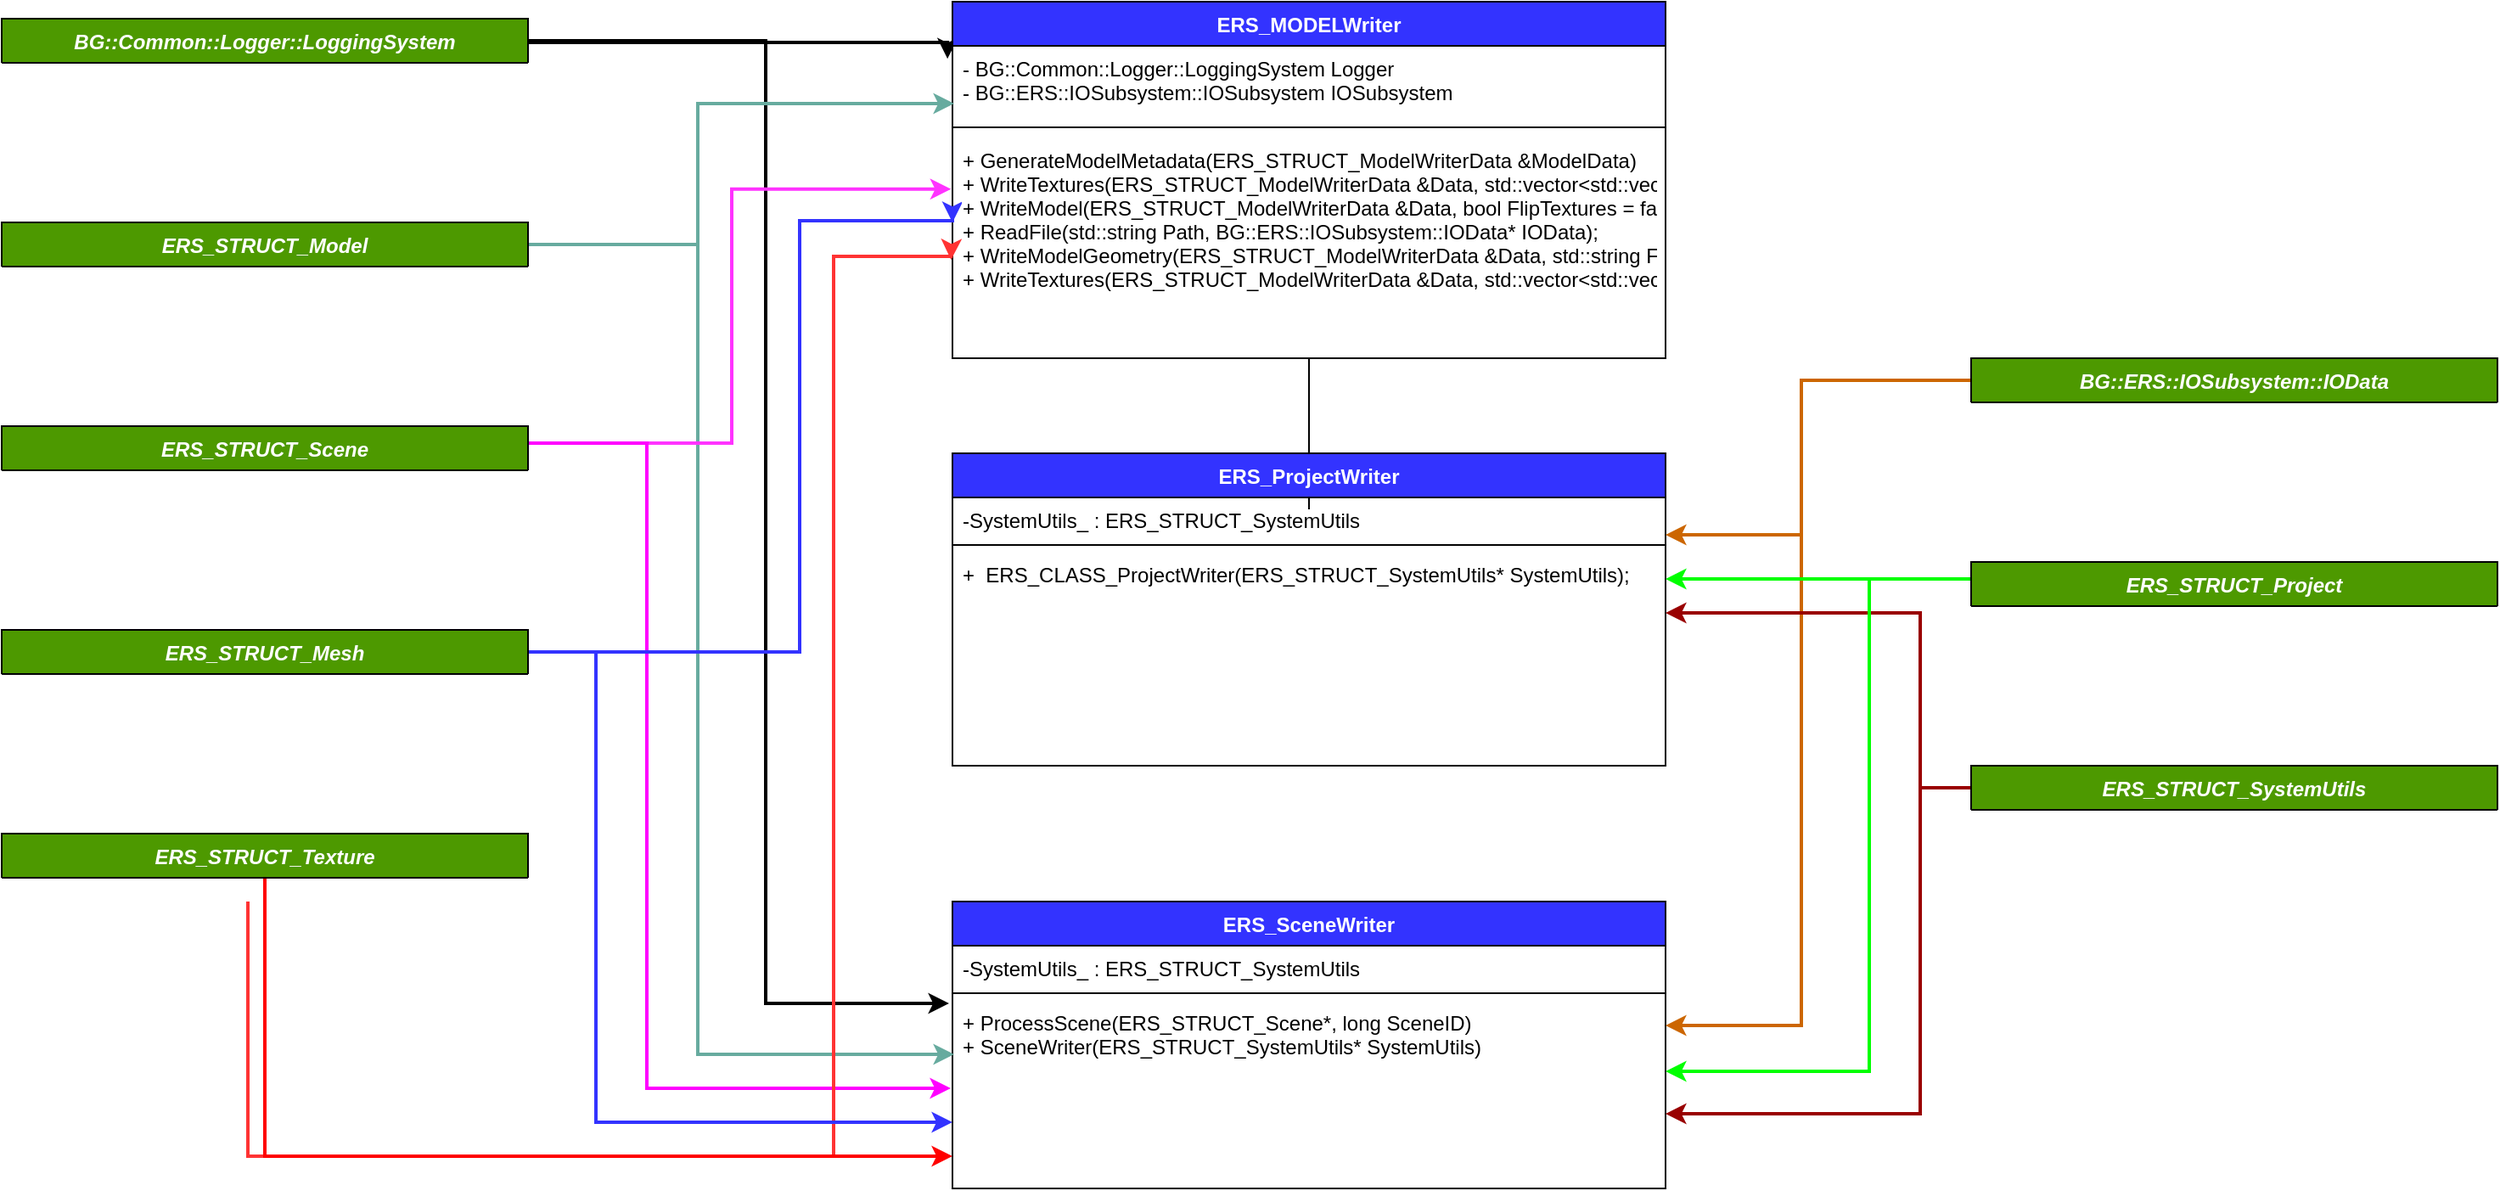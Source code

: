 <mxfile version="21.1.2" type="device">
  <diagram name="Page-1" id="taZV9tvtJvrhdrRDV3Sb">
    <mxGraphModel dx="3597" dy="1599" grid="1" gridSize="10" guides="1" tooltips="1" connect="1" arrows="1" fold="1" page="1" pageScale="1" pageWidth="850" pageHeight="1100" math="0" shadow="0">
      <root>
        <mxCell id="0" />
        <mxCell id="1" parent="0" />
        <mxCell id="zg09Nzef80ySRzNZ7IzD-41" style="edgeStyle=orthogonalEdgeStyle;rounded=0;orthogonalLoop=1;jettySize=auto;html=1;exitX=1;exitY=0.5;exitDx=0;exitDy=0;entryX=-0.007;entryY=0.16;entryDx=0;entryDy=0;entryPerimeter=0;strokeWidth=2;" parent="1" source="zg09Nzef80ySRzNZ7IzD-6" target="zg09Nzef80ySRzNZ7IzD-12" edge="1">
          <mxGeometry relative="1" as="geometry">
            <mxPoint x="-1920" y="-1027" as="targetPoint" />
            <Array as="points">
              <mxPoint x="-2160" y="-1026" />
            </Array>
          </mxGeometry>
        </mxCell>
        <mxCell id="zg09Nzef80ySRzNZ7IzD-59" style="edgeStyle=orthogonalEdgeStyle;rounded=0;orthogonalLoop=1;jettySize=auto;html=1;strokeWidth=2;" parent="1" source="zg09Nzef80ySRzNZ7IzD-6" edge="1">
          <mxGeometry relative="1" as="geometry">
            <Array as="points">
              <mxPoint x="-2020" y="-1027" />
              <mxPoint x="-2020" y="-460" />
            </Array>
            <mxPoint x="-1912" y="-460" as="targetPoint" />
          </mxGeometry>
        </mxCell>
        <mxCell id="zg09Nzef80ySRzNZ7IzD-6" value="BG::Common::Logger::LoggingSystem" style="swimlane;fontStyle=3;align=center;verticalAlign=top;childLayout=stackLayout;horizontal=1;startSize=26;horizontalStack=0;resizeParent=1;resizeLast=0;collapsible=1;marginBottom=0;rounded=0;shadow=0;strokeWidth=1;fillColor=#4D9900;fontColor=#ffffff;" parent="1" vertex="1" collapsed="1">
          <mxGeometry x="-2470" y="-1040" width="310" height="26" as="geometry">
            <mxRectangle x="280" y="10" width="310" height="40" as="alternateBounds" />
          </mxGeometry>
        </mxCell>
        <mxCell id="zg09Nzef80ySRzNZ7IzD-7" value="" style="line;html=1;strokeWidth=1;align=left;verticalAlign=middle;spacingTop=-1;spacingLeft=3;spacingRight=3;rotatable=0;labelPosition=right;points=[];portConstraint=eastwest;" parent="zg09Nzef80ySRzNZ7IzD-6" vertex="1">
          <mxGeometry y="26" width="310" height="8" as="geometry" />
        </mxCell>
        <mxCell id="kRgW9JgYMrjY-OFwEYzb-2" style="edgeStyle=orthogonalEdgeStyle;rounded=0;orthogonalLoop=1;jettySize=auto;html=1;exitX=0.5;exitY=1;exitDx=0;exitDy=0;" edge="1" parent="1" source="zg09Nzef80ySRzNZ7IzD-12">
          <mxGeometry relative="1" as="geometry">
            <mxPoint x="-1700" y="-740" as="targetPoint" />
          </mxGeometry>
        </mxCell>
        <mxCell id="zg09Nzef80ySRzNZ7IzD-12" value="ERS_MODELWriter" style="swimlane;fontStyle=1;align=center;verticalAlign=top;childLayout=stackLayout;horizontal=1;startSize=26;horizontalStack=0;resizeParent=1;resizeLast=0;collapsible=1;marginBottom=0;rounded=0;shadow=0;strokeWidth=1;fillColor=#3333FF;fontColor=#ffffff;" parent="1" vertex="1">
          <mxGeometry x="-1910" y="-1050" width="420" height="210" as="geometry">
            <mxRectangle x="-1910" y="-1053" width="245" height="26" as="alternateBounds" />
          </mxGeometry>
        </mxCell>
        <mxCell id="zg09Nzef80ySRzNZ7IzD-13" value="- BG::Common::Logger::LoggingSystem Logger &#xa;- BG::ERS::IOSubsystem::IOSubsystem IOSubsystem" style="text;align=left;verticalAlign=top;spacingLeft=4;spacingRight=4;overflow=hidden;rotatable=0;points=[[0,0.5],[1,0.5]];portConstraint=eastwest;labelBackgroundColor=default;" parent="zg09Nzef80ySRzNZ7IzD-12" vertex="1">
          <mxGeometry y="26" width="420" height="44" as="geometry" />
        </mxCell>
        <mxCell id="zg09Nzef80ySRzNZ7IzD-14" value="" style="line;html=1;strokeWidth=1;align=left;verticalAlign=middle;spacingTop=-1;spacingLeft=3;spacingRight=3;rotatable=0;labelPosition=right;points=[];portConstraint=eastwest;" parent="zg09Nzef80ySRzNZ7IzD-12" vertex="1">
          <mxGeometry y="70" width="420" height="8" as="geometry" />
        </mxCell>
        <mxCell id="zg09Nzef80ySRzNZ7IzD-16" value="ERS_ProjectWriter" style="swimlane;fontStyle=1;align=center;verticalAlign=top;childLayout=stackLayout;horizontal=1;startSize=26;horizontalStack=0;resizeParent=1;resizeLast=0;collapsible=1;marginBottom=0;rounded=0;shadow=0;strokeWidth=1;fillColor=#3333FF;fontColor=#ffffff;" parent="1" vertex="1">
          <mxGeometry x="-1910" y="-784" width="420" height="184" as="geometry">
            <mxRectangle x="-1910" y="-774" width="245" height="26" as="alternateBounds" />
          </mxGeometry>
        </mxCell>
        <mxCell id="zg09Nzef80ySRzNZ7IzD-17" value="-SystemUtils_ : ERS_STRUCT_SystemUtils " style="text;align=left;verticalAlign=top;spacingLeft=4;spacingRight=4;overflow=hidden;rotatable=0;points=[[0,0.5],[1,0.5]];portConstraint=eastwest;labelBackgroundColor=default;" parent="zg09Nzef80ySRzNZ7IzD-16" vertex="1">
          <mxGeometry y="26" width="420" height="24" as="geometry" />
        </mxCell>
        <mxCell id="zg09Nzef80ySRzNZ7IzD-18" value="" style="line;html=1;strokeWidth=1;align=left;verticalAlign=middle;spacingTop=-1;spacingLeft=3;spacingRight=3;rotatable=0;labelPosition=right;points=[];portConstraint=eastwest;" parent="zg09Nzef80ySRzNZ7IzD-16" vertex="1">
          <mxGeometry y="50" width="420" height="8" as="geometry" />
        </mxCell>
        <mxCell id="zg09Nzef80ySRzNZ7IzD-19" value="+     ERS_CLASS_ProjectWriter(ERS_STRUCT_SystemUtils* SystemUtils);&#xa;" style="text;align=left;verticalAlign=top;spacingLeft=4;spacingRight=4;overflow=hidden;rotatable=0;points=[[0,0.5],[1,0.5]];portConstraint=eastwest;labelBackgroundColor=default;" parent="zg09Nzef80ySRzNZ7IzD-16" vertex="1">
          <mxGeometry y="58" width="420" height="32" as="geometry" />
        </mxCell>
        <mxCell id="zg09Nzef80ySRzNZ7IzD-20" value="ERS_SceneWriter" style="swimlane;fontStyle=1;align=center;verticalAlign=top;childLayout=stackLayout;horizontal=1;startSize=26;horizontalStack=0;resizeParent=1;resizeLast=0;collapsible=1;marginBottom=0;rounded=0;shadow=0;strokeWidth=1;fillColor=#3333FF;fontColor=#ffffff;" parent="1" vertex="1">
          <mxGeometry x="-1910" y="-520" width="420" height="169" as="geometry">
            <mxRectangle x="-1910" y="-520" width="245" height="26" as="alternateBounds" />
          </mxGeometry>
        </mxCell>
        <mxCell id="zg09Nzef80ySRzNZ7IzD-21" value="-SystemUtils_ : ERS_STRUCT_SystemUtils " style="text;align=left;verticalAlign=top;spacingLeft=4;spacingRight=4;overflow=hidden;rotatable=0;points=[[0,0.5],[1,0.5]];portConstraint=eastwest;labelBackgroundColor=default;" parent="zg09Nzef80ySRzNZ7IzD-20" vertex="1">
          <mxGeometry y="26" width="420" height="24" as="geometry" />
        </mxCell>
        <mxCell id="zg09Nzef80ySRzNZ7IzD-22" value="" style="line;html=1;strokeWidth=1;align=left;verticalAlign=middle;spacingTop=-1;spacingLeft=3;spacingRight=3;rotatable=0;labelPosition=right;points=[];portConstraint=eastwest;" parent="zg09Nzef80ySRzNZ7IzD-20" vertex="1">
          <mxGeometry y="50" width="420" height="8" as="geometry" />
        </mxCell>
        <mxCell id="zg09Nzef80ySRzNZ7IzD-23" value="+ ProcessScene(ERS_STRUCT_Scene*, long SceneID)&#xa;+ SceneWriter(ERS_STRUCT_SystemUtils* SystemUtils)&#xa;&#xa;" style="text;align=left;verticalAlign=top;spacingLeft=4;spacingRight=4;overflow=hidden;rotatable=0;points=[[0,0.5],[1,0.5]];portConstraint=eastwest;labelBackgroundColor=default;" parent="zg09Nzef80ySRzNZ7IzD-20" vertex="1">
          <mxGeometry y="58" width="420" height="102" as="geometry" />
        </mxCell>
        <mxCell id="zg09Nzef80ySRzNZ7IzD-49" style="edgeStyle=orthogonalEdgeStyle;rounded=0;orthogonalLoop=1;jettySize=auto;html=1;strokeColor=#CC6600;strokeWidth=2;" parent="1" source="zg09Nzef80ySRzNZ7IzD-24" edge="1">
          <mxGeometry relative="1" as="geometry">
            <Array as="points">
              <mxPoint x="-1410" y="-827" />
              <mxPoint x="-1410" y="-736" />
            </Array>
            <mxPoint x="-1490" y="-736" as="targetPoint" />
          </mxGeometry>
        </mxCell>
        <mxCell id="CWAgNAgO267354R9wS38-5" style="edgeStyle=orthogonalEdgeStyle;rounded=0;orthogonalLoop=1;jettySize=auto;html=1;entryX=1;entryY=0.147;entryDx=0;entryDy=0;entryPerimeter=0;strokeColor=#CC6600;strokeWidth=2;" parent="1" source="zg09Nzef80ySRzNZ7IzD-24" target="zg09Nzef80ySRzNZ7IzD-23" edge="1">
          <mxGeometry relative="1" as="geometry">
            <Array as="points">
              <mxPoint x="-1410" y="-827" />
              <mxPoint x="-1410" y="-447" />
            </Array>
          </mxGeometry>
        </mxCell>
        <mxCell id="zg09Nzef80ySRzNZ7IzD-24" value="BG::ERS::IOSubsystem::IOData" style="swimlane;fontStyle=3;align=center;verticalAlign=top;childLayout=stackLayout;horizontal=1;startSize=26;horizontalStack=0;resizeParent=1;resizeLast=0;collapsible=1;marginBottom=0;rounded=0;shadow=0;strokeWidth=1;fillColor=#4D9900;fontColor=#ffffff;" parent="1" vertex="1" collapsed="1">
          <mxGeometry x="-1310" y="-840" width="310" height="26" as="geometry">
            <mxRectangle x="280" y="10" width="310" height="40" as="alternateBounds" />
          </mxGeometry>
        </mxCell>
        <mxCell id="zg09Nzef80ySRzNZ7IzD-25" value="" style="line;html=1;strokeWidth=1;align=left;verticalAlign=middle;spacingTop=-1;spacingLeft=3;spacingRight=3;rotatable=0;labelPosition=right;points=[];portConstraint=eastwest;" parent="zg09Nzef80ySRzNZ7IzD-24" vertex="1">
          <mxGeometry y="26" width="310" height="8" as="geometry" />
        </mxCell>
        <mxCell id="zg09Nzef80ySRzNZ7IzD-55" style="edgeStyle=orthogonalEdgeStyle;rounded=0;orthogonalLoop=1;jettySize=auto;html=1;entryX=1;entryY=0.657;entryDx=0;entryDy=0;entryPerimeter=0;strokeColor=#990000;strokeWidth=2;" parent="1" source="zg09Nzef80ySRzNZ7IzD-26" target="zg09Nzef80ySRzNZ7IzD-23" edge="1">
          <mxGeometry relative="1" as="geometry">
            <Array as="points">
              <mxPoint x="-1340" y="-587" />
              <mxPoint x="-1340" y="-395" />
            </Array>
          </mxGeometry>
        </mxCell>
        <mxCell id="CWAgNAgO267354R9wS38-8" style="edgeStyle=orthogonalEdgeStyle;rounded=0;orthogonalLoop=1;jettySize=auto;html=1;strokeColor=#990000;strokeWidth=2;" parent="1" source="zg09Nzef80ySRzNZ7IzD-26" edge="1">
          <mxGeometry relative="1" as="geometry">
            <Array as="points">
              <mxPoint x="-1340" y="-587" />
              <mxPoint x="-1340" y="-690" />
              <mxPoint x="-1487" y="-690" />
            </Array>
            <mxPoint x="-1490" y="-690" as="targetPoint" />
          </mxGeometry>
        </mxCell>
        <mxCell id="zg09Nzef80ySRzNZ7IzD-26" value="ERS_STRUCT_SystemUtils" style="swimlane;fontStyle=3;align=center;verticalAlign=top;childLayout=stackLayout;horizontal=1;startSize=26;horizontalStack=0;resizeParent=1;resizeLast=0;collapsible=1;marginBottom=0;rounded=0;shadow=0;strokeWidth=1;fillColor=#4D9900;fontColor=#ffffff;" parent="1" vertex="1" collapsed="1">
          <mxGeometry x="-1310" y="-600" width="310" height="26" as="geometry">
            <mxRectangle x="-1310" y="-600" width="310" height="40" as="alternateBounds" />
          </mxGeometry>
        </mxCell>
        <mxCell id="zg09Nzef80ySRzNZ7IzD-27" value="" style="line;html=1;strokeWidth=1;align=left;verticalAlign=middle;spacingTop=-1;spacingLeft=3;spacingRight=3;rotatable=0;labelPosition=right;points=[];portConstraint=eastwest;" parent="zg09Nzef80ySRzNZ7IzD-26" vertex="1">
          <mxGeometry y="26" width="310" height="8" as="geometry" />
        </mxCell>
        <mxCell id="CWAgNAgO267354R9wS38-6" style="edgeStyle=orthogonalEdgeStyle;rounded=0;orthogonalLoop=1;jettySize=auto;html=1;entryX=1;entryY=0.5;entryDx=0;entryDy=0;strokeColor=#00FF00;strokeWidth=2;" parent="1" source="zg09Nzef80ySRzNZ7IzD-28" target="zg09Nzef80ySRzNZ7IzD-19" edge="1">
          <mxGeometry relative="1" as="geometry">
            <Array as="points">
              <mxPoint x="-1490" y="-710" />
            </Array>
          </mxGeometry>
        </mxCell>
        <mxCell id="CWAgNAgO267354R9wS38-7" style="edgeStyle=orthogonalEdgeStyle;rounded=0;orthogonalLoop=1;jettySize=auto;html=1;entryX=1;entryY=0.402;entryDx=0;entryDy=0;entryPerimeter=0;strokeColor=#00FF00;strokeWidth=2;" parent="1" source="zg09Nzef80ySRzNZ7IzD-28" target="zg09Nzef80ySRzNZ7IzD-23" edge="1">
          <mxGeometry relative="1" as="geometry">
            <mxPoint x="-1470" y="-410" as="targetPoint" />
            <Array as="points">
              <mxPoint x="-1370" y="-710" />
              <mxPoint x="-1370" y="-420" />
            </Array>
          </mxGeometry>
        </mxCell>
        <mxCell id="zg09Nzef80ySRzNZ7IzD-28" value="ERS_STRUCT_Project" style="swimlane;fontStyle=3;align=center;verticalAlign=top;childLayout=stackLayout;horizontal=1;startSize=26;horizontalStack=0;resizeParent=1;resizeLast=0;collapsible=1;marginBottom=0;rounded=0;shadow=0;strokeWidth=1;fillColor=#4D9900;fontColor=#ffffff;" parent="1" vertex="1" collapsed="1">
          <mxGeometry x="-1310" y="-720" width="310" height="26" as="geometry">
            <mxRectangle x="280" y="10" width="310" height="40" as="alternateBounds" />
          </mxGeometry>
        </mxCell>
        <mxCell id="zg09Nzef80ySRzNZ7IzD-29" value="" style="line;html=1;strokeWidth=1;align=left;verticalAlign=middle;spacingTop=-1;spacingLeft=3;spacingRight=3;rotatable=0;labelPosition=right;points=[];portConstraint=eastwest;" parent="zg09Nzef80ySRzNZ7IzD-28" vertex="1">
          <mxGeometry y="26" width="310" height="8" as="geometry" />
        </mxCell>
        <mxCell id="zg09Nzef80ySRzNZ7IzD-42" style="edgeStyle=orthogonalEdgeStyle;rounded=0;orthogonalLoop=1;jettySize=auto;html=1;exitX=1;exitY=0.5;exitDx=0;exitDy=0;strokeColor=#67AB9F;strokeWidth=2;" parent="1" source="zg09Nzef80ySRzNZ7IzD-30" edge="1">
          <mxGeometry relative="1" as="geometry">
            <mxPoint x="-1909" y="-990" as="targetPoint" />
            <Array as="points">
              <mxPoint x="-2060" y="-907" />
              <mxPoint x="-2060" y="-990" />
            </Array>
          </mxGeometry>
        </mxCell>
        <mxCell id="zg09Nzef80ySRzNZ7IzD-58" style="edgeStyle=orthogonalEdgeStyle;rounded=0;orthogonalLoop=1;jettySize=auto;html=1;strokeColor=#67AB9F;strokeWidth=2;" parent="1" source="zg09Nzef80ySRzNZ7IzD-30" edge="1">
          <mxGeometry relative="1" as="geometry">
            <Array as="points">
              <mxPoint x="-2060" y="-907" />
              <mxPoint x="-2060" y="-430" />
              <mxPoint x="-1909" y="-430" />
            </Array>
            <mxPoint x="-1909" y="-430" as="targetPoint" />
          </mxGeometry>
        </mxCell>
        <mxCell id="zg09Nzef80ySRzNZ7IzD-30" value="ERS_STRUCT_Model" style="swimlane;fontStyle=3;align=center;verticalAlign=top;childLayout=stackLayout;horizontal=1;startSize=26;horizontalStack=0;resizeParent=1;resizeLast=0;collapsible=1;marginBottom=0;rounded=0;shadow=0;strokeWidth=1;fillColor=#4D9900;fontColor=#ffffff;" parent="1" vertex="1" collapsed="1">
          <mxGeometry x="-2470" y="-920" width="310" height="26" as="geometry">
            <mxRectangle x="280" y="10" width="310" height="40" as="alternateBounds" />
          </mxGeometry>
        </mxCell>
        <mxCell id="zg09Nzef80ySRzNZ7IzD-31" value="" style="line;html=1;strokeWidth=1;align=left;verticalAlign=middle;spacingTop=-1;spacingLeft=3;spacingRight=3;rotatable=0;labelPosition=right;points=[];portConstraint=eastwest;" parent="zg09Nzef80ySRzNZ7IzD-30" vertex="1">
          <mxGeometry y="26" width="310" height="8" as="geometry" />
        </mxCell>
        <mxCell id="zg09Nzef80ySRzNZ7IzD-45" style="edgeStyle=orthogonalEdgeStyle;rounded=0;orthogonalLoop=1;jettySize=auto;html=1;entryX=-0.002;entryY=0.304;entryDx=0;entryDy=0;entryPerimeter=0;strokeColor=#FF33FF;strokeWidth=2;" parent="1" source="zg09Nzef80ySRzNZ7IzD-32" target="zg09Nzef80ySRzNZ7IzD-15" edge="1">
          <mxGeometry relative="1" as="geometry">
            <Array as="points">
              <mxPoint x="-2040" y="-790" />
              <mxPoint x="-2040" y="-940" />
            </Array>
          </mxGeometry>
        </mxCell>
        <mxCell id="zg09Nzef80ySRzNZ7IzD-57" style="edgeStyle=orthogonalEdgeStyle;rounded=0;orthogonalLoop=1;jettySize=auto;html=1;strokeColor=#FF00FF;strokeWidth=2;" parent="1" source="zg09Nzef80ySRzNZ7IzD-32" edge="1">
          <mxGeometry relative="1" as="geometry">
            <Array as="points">
              <mxPoint x="-2090" y="-790" />
              <mxPoint x="-2090" y="-410" />
              <mxPoint x="-1911" y="-410" />
            </Array>
            <mxPoint x="-1911" y="-410" as="targetPoint" />
          </mxGeometry>
        </mxCell>
        <mxCell id="zg09Nzef80ySRzNZ7IzD-32" value="ERS_STRUCT_Scene" style="swimlane;fontStyle=3;align=center;verticalAlign=top;childLayout=stackLayout;horizontal=1;startSize=26;horizontalStack=0;resizeParent=1;resizeLast=0;collapsible=1;marginBottom=0;rounded=0;shadow=0;strokeWidth=1;fillColor=#4D9900;fontColor=#ffffff;" parent="1" vertex="1" collapsed="1">
          <mxGeometry x="-2470" y="-800" width="310" height="26" as="geometry">
            <mxRectangle x="280" y="10" width="310" height="40" as="alternateBounds" />
          </mxGeometry>
        </mxCell>
        <mxCell id="zg09Nzef80ySRzNZ7IzD-33" value="" style="line;html=1;strokeWidth=1;align=left;verticalAlign=middle;spacingTop=-1;spacingLeft=3;spacingRight=3;rotatable=0;labelPosition=right;points=[];portConstraint=eastwest;" parent="zg09Nzef80ySRzNZ7IzD-32" vertex="1">
          <mxGeometry y="26" width="310" height="8" as="geometry" />
        </mxCell>
        <mxCell id="zg09Nzef80ySRzNZ7IzD-47" style="edgeStyle=orthogonalEdgeStyle;rounded=0;orthogonalLoop=1;jettySize=auto;html=1;strokeColor=#FF3333;strokeWidth=2;entryX=-0.002;entryY=0.72;entryDx=0;entryDy=0;entryPerimeter=0;" parent="1" target="zg09Nzef80ySRzNZ7IzD-15" edge="1">
          <mxGeometry relative="1" as="geometry">
            <Array as="points">
              <mxPoint x="-2325" y="-370" />
              <mxPoint x="-1980" y="-370" />
              <mxPoint x="-1980" y="-900" />
              <mxPoint x="-1911" y="-900" />
            </Array>
            <mxPoint x="-2325" y="-520" as="sourcePoint" />
            <mxPoint x="-1940" y="-890" as="targetPoint" />
          </mxGeometry>
        </mxCell>
        <mxCell id="zg09Nzef80ySRzNZ7IzD-53" style="edgeStyle=orthogonalEdgeStyle;rounded=0;orthogonalLoop=1;jettySize=auto;html=1;fillColor=#ffe6cc;strokeColor=#FF0000;strokeWidth=2;" parent="1" source="zg09Nzef80ySRzNZ7IzD-34" target="zg09Nzef80ySRzNZ7IzD-23" edge="1">
          <mxGeometry relative="1" as="geometry">
            <Array as="points">
              <mxPoint x="-2315" y="-370" />
            </Array>
          </mxGeometry>
        </mxCell>
        <mxCell id="zg09Nzef80ySRzNZ7IzD-34" value="ERS_STRUCT_Texture" style="swimlane;fontStyle=3;align=center;verticalAlign=top;childLayout=stackLayout;horizontal=1;startSize=26;horizontalStack=0;resizeParent=1;resizeLast=0;collapsible=1;marginBottom=0;rounded=0;shadow=0;strokeWidth=1;fillColor=#4D9900;fontColor=#ffffff;" parent="1" vertex="1" collapsed="1">
          <mxGeometry x="-2470" y="-560" width="310" height="26" as="geometry">
            <mxRectangle x="280" y="10" width="310" height="40" as="alternateBounds" />
          </mxGeometry>
        </mxCell>
        <mxCell id="zg09Nzef80ySRzNZ7IzD-35" value="" style="line;html=1;strokeWidth=1;align=left;verticalAlign=middle;spacingTop=-1;spacingLeft=3;spacingRight=3;rotatable=0;labelPosition=right;points=[];portConstraint=eastwest;" parent="zg09Nzef80ySRzNZ7IzD-34" vertex="1">
          <mxGeometry y="26" width="310" height="8" as="geometry" />
        </mxCell>
        <mxCell id="zg09Nzef80ySRzNZ7IzD-46" style="edgeStyle=orthogonalEdgeStyle;rounded=0;orthogonalLoop=1;jettySize=auto;html=1;entryX=0;entryY=0.5;entryDx=0;entryDy=0;strokeColor=#3333FF;strokeWidth=2;" parent="1" source="zg09Nzef80ySRzNZ7IzD-36" target="zg09Nzef80ySRzNZ7IzD-15" edge="1">
          <mxGeometry relative="1" as="geometry">
            <Array as="points">
              <mxPoint x="-2000" y="-667" />
              <mxPoint x="-2000" y="-921" />
            </Array>
            <mxPoint x="-1913" y="-944" as="targetPoint" />
          </mxGeometry>
        </mxCell>
        <mxCell id="zg09Nzef80ySRzNZ7IzD-54" style="edgeStyle=orthogonalEdgeStyle;rounded=0;orthogonalLoop=1;jettySize=auto;html=1;strokeColor=#3333FF;strokeWidth=2;" parent="1" source="zg09Nzef80ySRzNZ7IzD-36" edge="1">
          <mxGeometry relative="1" as="geometry">
            <Array as="points">
              <mxPoint x="-2120" y="-667" />
              <mxPoint x="-2120" y="-390" />
            </Array>
            <mxPoint x="-1910" y="-390" as="targetPoint" />
          </mxGeometry>
        </mxCell>
        <mxCell id="zg09Nzef80ySRzNZ7IzD-36" value="ERS_STRUCT_Mesh" style="swimlane;fontStyle=3;align=center;verticalAlign=top;childLayout=stackLayout;horizontal=1;startSize=26;horizontalStack=0;resizeParent=1;resizeLast=0;collapsible=1;marginBottom=0;rounded=0;shadow=0;strokeWidth=1;fillColor=#4D9900;fontColor=#ffffff;" parent="1" vertex="1" collapsed="1">
          <mxGeometry x="-2470" y="-680" width="310" height="26" as="geometry">
            <mxRectangle x="280" y="10" width="310" height="40" as="alternateBounds" />
          </mxGeometry>
        </mxCell>
        <mxCell id="zg09Nzef80ySRzNZ7IzD-37" value="" style="line;html=1;strokeWidth=1;align=left;verticalAlign=middle;spacingTop=-1;spacingLeft=3;spacingRight=3;rotatable=0;labelPosition=right;points=[];portConstraint=eastwest;" parent="zg09Nzef80ySRzNZ7IzD-36" vertex="1">
          <mxGeometry y="26" width="310" height="8" as="geometry" />
        </mxCell>
        <mxCell id="zg09Nzef80ySRzNZ7IzD-15" value="+ GenerateModelMetadata(ERS_STRUCT_ModelWriterData &amp;ModelData)&#xa;+ WriteTextures(ERS_STRUCT_ModelWriterData &amp;Data, std::vector&lt;std::vector&lt;int&gt;&gt;* TextureMemorySizes, std::vector&lt;std::vector&lt;long&gt;&gt;* ImageAssetIDs, std::vector&lt;std::vector&lt;std::pair&lt;int, int&gt;&gt;&gt;* ImageResolutions, std::vector&lt;std::vector&lt;int&gt;&gt;* ImageChannels, bool FlipTextures = false, FREE_IMAGE_FORMAT Format = FIF_PNG, int MipMaps = 10);&#xa;+ WriteModel(ERS_STRUCT_ModelWriterData &amp;Data, bool FlipTextures = false);&#xa;+ ReadFile(std::string Path, BG::ERS::IOSubsystem::IOData* IOData);&#xa;+ WriteModelGeometry(ERS_STRUCT_ModelWriterData &amp;Data, std::string FormatName = &quot;fbx&quot;);&#xa;+ WriteTextures(ERS_STRUCT_ModelWriterData &amp;Data, std::vector&lt;std::vector&lt;int&gt;&gt;* TextureMemorySizes, std::vector&lt;std::vector&lt;long&gt;&gt;* ImageAssetIDs, std::vector&lt;std::vector&lt;std::pair&lt;int, int&gt;&gt;&gt;* ImageResolutions, std::vector&lt;std::vector&lt;int&gt;&gt;* ImageChannels, bool FlipTextures = false, FREE_IMAGE_FORMAT Format = FIF_PNG, int MipMaps = 10);&#xa;&#xa;&#xa;" style="text;align=left;verticalAlign=top;spacingLeft=4;spacingRight=4;overflow=hidden;rotatable=0;points=[[0,0.5],[1,0.5]];portConstraint=eastwest;labelBackgroundColor=default;" parent="1" vertex="1">
          <mxGeometry x="-1910" y="-970" width="420" height="100" as="geometry" />
        </mxCell>
      </root>
    </mxGraphModel>
  </diagram>
</mxfile>
